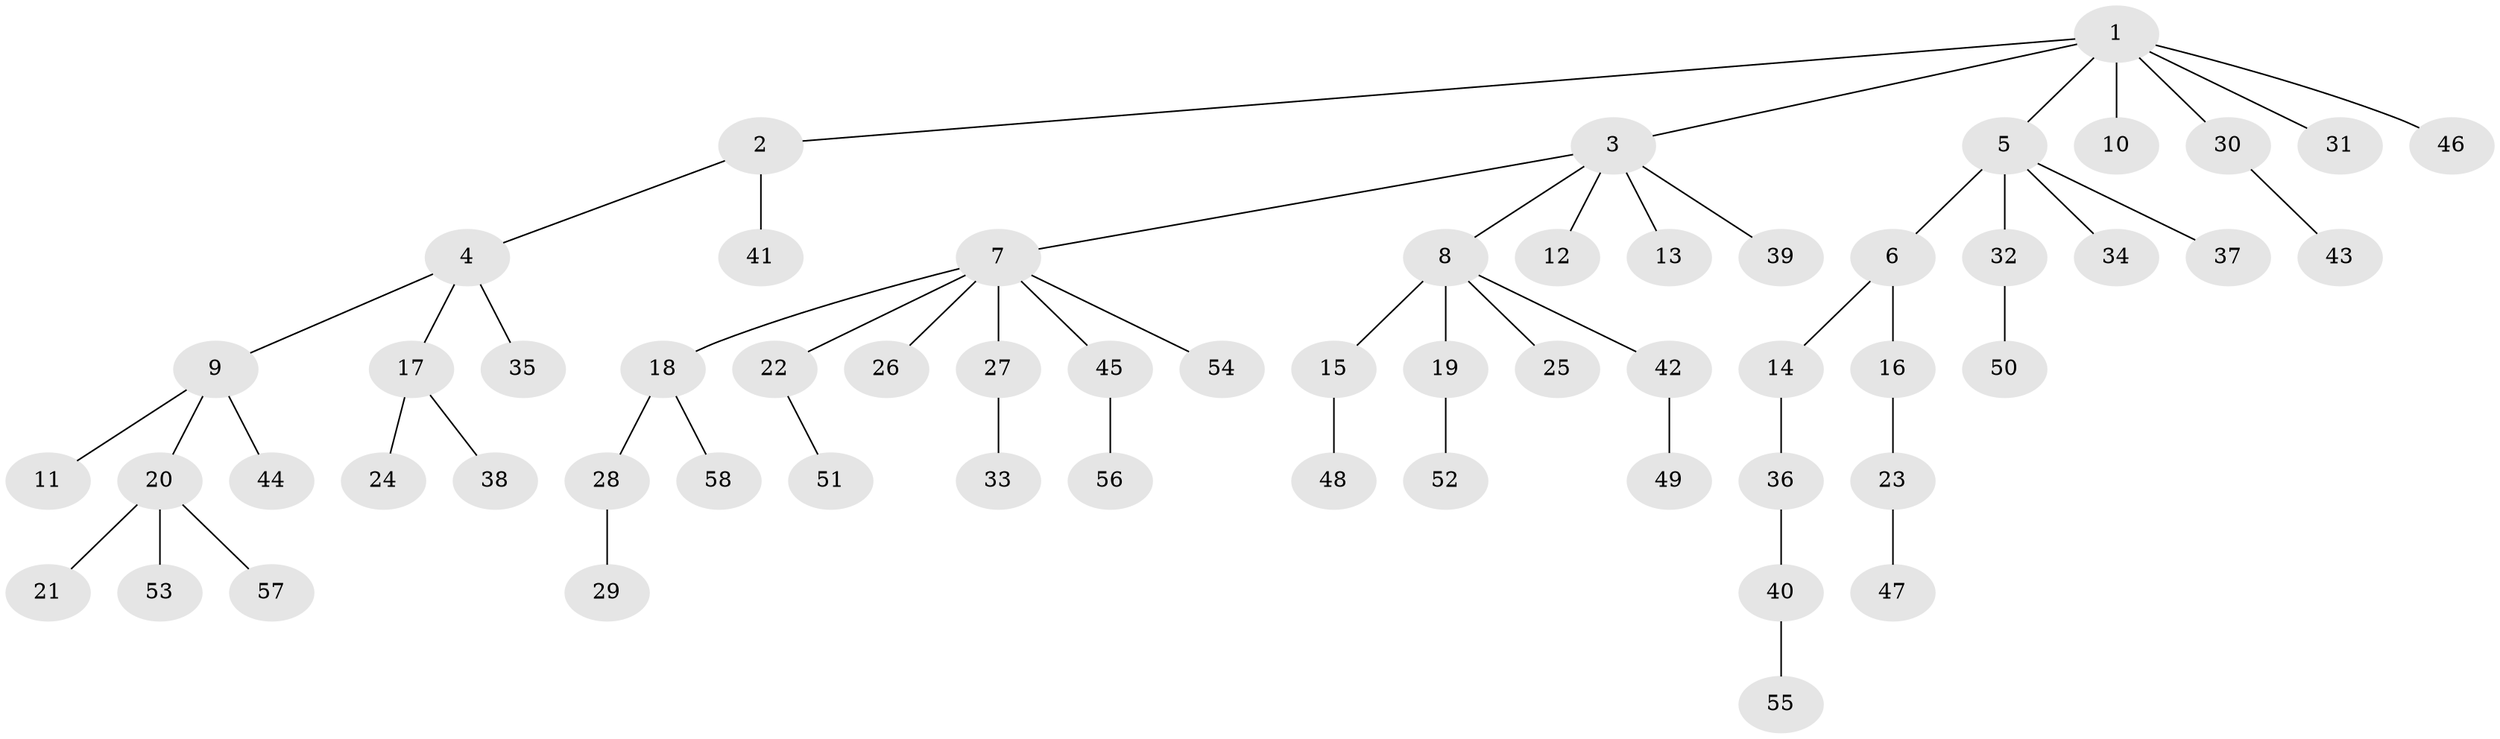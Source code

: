 // coarse degree distribution, {6: 0.05, 5: 0.075, 4: 0.025, 3: 0.1, 1: 0.625, 2: 0.125}
// Generated by graph-tools (version 1.1) at 2025/24/03/03/25 07:24:05]
// undirected, 58 vertices, 57 edges
graph export_dot {
graph [start="1"]
  node [color=gray90,style=filled];
  1;
  2;
  3;
  4;
  5;
  6;
  7;
  8;
  9;
  10;
  11;
  12;
  13;
  14;
  15;
  16;
  17;
  18;
  19;
  20;
  21;
  22;
  23;
  24;
  25;
  26;
  27;
  28;
  29;
  30;
  31;
  32;
  33;
  34;
  35;
  36;
  37;
  38;
  39;
  40;
  41;
  42;
  43;
  44;
  45;
  46;
  47;
  48;
  49;
  50;
  51;
  52;
  53;
  54;
  55;
  56;
  57;
  58;
  1 -- 2;
  1 -- 3;
  1 -- 5;
  1 -- 10;
  1 -- 30;
  1 -- 31;
  1 -- 46;
  2 -- 4;
  2 -- 41;
  3 -- 7;
  3 -- 8;
  3 -- 12;
  3 -- 13;
  3 -- 39;
  4 -- 9;
  4 -- 17;
  4 -- 35;
  5 -- 6;
  5 -- 32;
  5 -- 34;
  5 -- 37;
  6 -- 14;
  6 -- 16;
  7 -- 18;
  7 -- 22;
  7 -- 26;
  7 -- 27;
  7 -- 45;
  7 -- 54;
  8 -- 15;
  8 -- 19;
  8 -- 25;
  8 -- 42;
  9 -- 11;
  9 -- 20;
  9 -- 44;
  14 -- 36;
  15 -- 48;
  16 -- 23;
  17 -- 24;
  17 -- 38;
  18 -- 28;
  18 -- 58;
  19 -- 52;
  20 -- 21;
  20 -- 53;
  20 -- 57;
  22 -- 51;
  23 -- 47;
  27 -- 33;
  28 -- 29;
  30 -- 43;
  32 -- 50;
  36 -- 40;
  40 -- 55;
  42 -- 49;
  45 -- 56;
}
